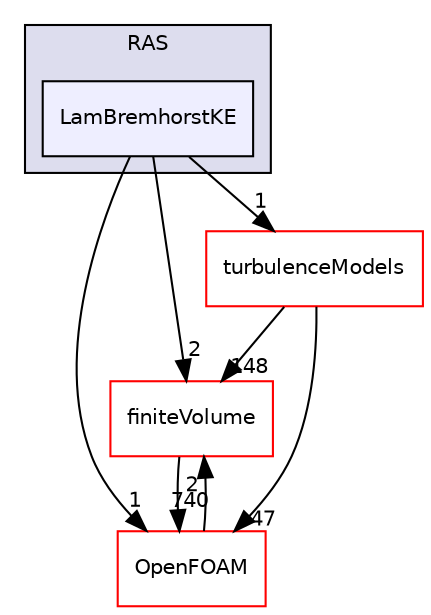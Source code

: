 digraph "src/TurbulenceModels/incompressible/turbulentTransportModels/RAS/LamBremhorstKE" {
  bgcolor=transparent;
  compound=true
  node [ fontsize="10", fontname="Helvetica"];
  edge [ labelfontsize="10", labelfontname="Helvetica"];
  subgraph clusterdir_96b47c9484aadeb0211f2ded0ebdc3ac {
    graph [ bgcolor="#ddddee", pencolor="black", label="RAS" fontname="Helvetica", fontsize="10", URL="dir_96b47c9484aadeb0211f2ded0ebdc3ac.html"]
  dir_85f104a8811df008feeafeb75a00d06a [shape=box, label="LamBremhorstKE", style="filled", fillcolor="#eeeeff", pencolor="black", URL="dir_85f104a8811df008feeafeb75a00d06a.html"];
  }
  dir_9bd15774b555cf7259a6fa18f99fe99b [shape=box label="finiteVolume" color="red" URL="dir_9bd15774b555cf7259a6fa18f99fe99b.html"];
  dir_c5473ff19b20e6ec4dfe5c310b3778a8 [shape=box label="OpenFOAM" color="red" URL="dir_c5473ff19b20e6ec4dfe5c310b3778a8.html"];
  dir_a3dc37bcacf99bb6122ed819dac99f09 [shape=box label="turbulenceModels" color="red" URL="dir_a3dc37bcacf99bb6122ed819dac99f09.html"];
  dir_9bd15774b555cf7259a6fa18f99fe99b->dir_c5473ff19b20e6ec4dfe5c310b3778a8 [headlabel="740", labeldistance=1.5 headhref="dir_000873_001927.html"];
  dir_c5473ff19b20e6ec4dfe5c310b3778a8->dir_9bd15774b555cf7259a6fa18f99fe99b [headlabel="2", labeldistance=1.5 headhref="dir_001927_000873.html"];
  dir_a3dc37bcacf99bb6122ed819dac99f09->dir_9bd15774b555cf7259a6fa18f99fe99b [headlabel="148", labeldistance=1.5 headhref="dir_000729_000873.html"];
  dir_a3dc37bcacf99bb6122ed819dac99f09->dir_c5473ff19b20e6ec4dfe5c310b3778a8 [headlabel="47", labeldistance=1.5 headhref="dir_000729_001927.html"];
  dir_85f104a8811df008feeafeb75a00d06a->dir_9bd15774b555cf7259a6fa18f99fe99b [headlabel="2", labeldistance=1.5 headhref="dir_003053_000873.html"];
  dir_85f104a8811df008feeafeb75a00d06a->dir_c5473ff19b20e6ec4dfe5c310b3778a8 [headlabel="1", labeldistance=1.5 headhref="dir_003053_001927.html"];
  dir_85f104a8811df008feeafeb75a00d06a->dir_a3dc37bcacf99bb6122ed819dac99f09 [headlabel="1", labeldistance=1.5 headhref="dir_003053_000729.html"];
}
